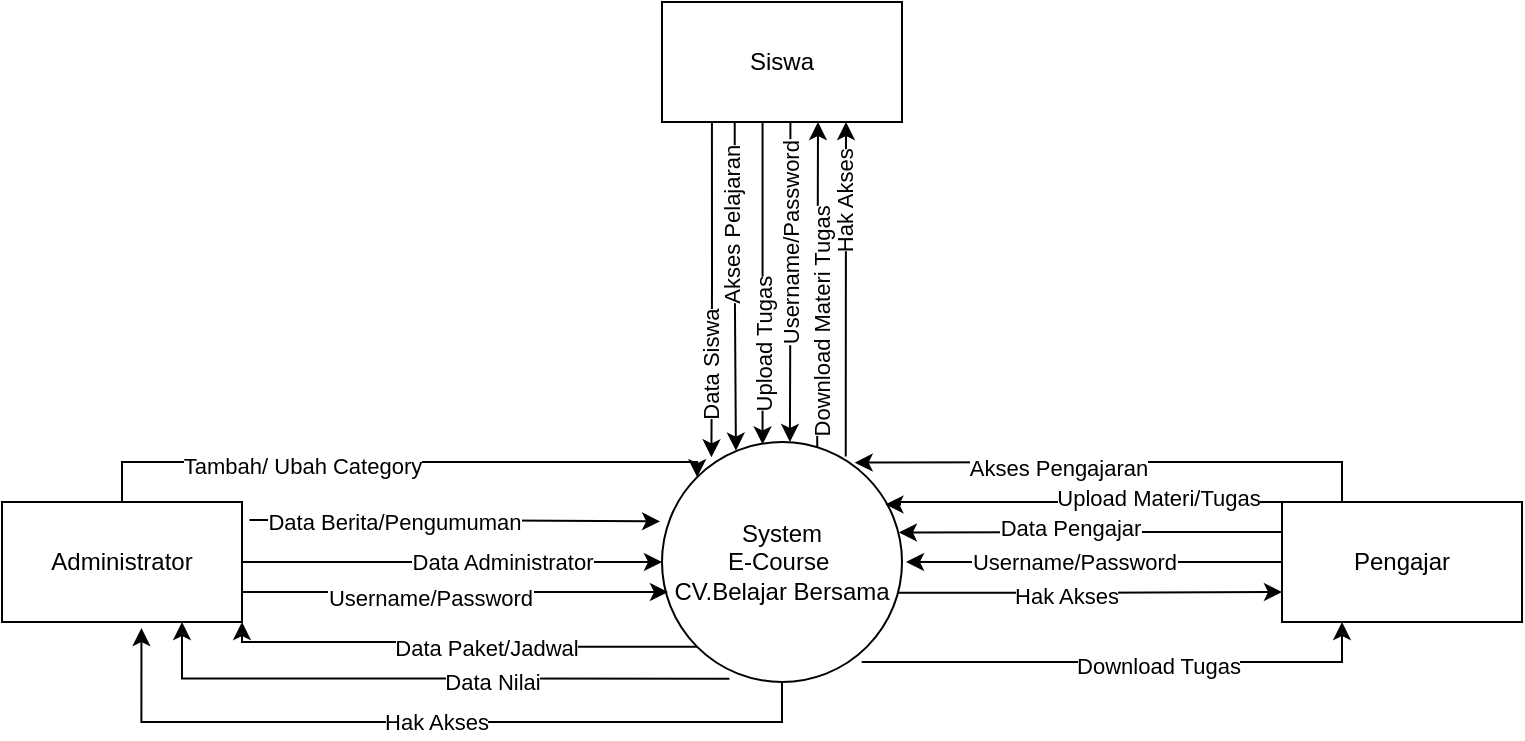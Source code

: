 <mxfile version="15.8.2" type="device"><diagram id="yWtKVX4H9pEYg_xD5EvB" name="Page-1"><mxGraphModel dx="261" dy="1269" grid="1" gridSize="10" guides="1" tooltips="1" connect="1" arrows="1" fold="1" page="1" pageScale="1" pageWidth="850" pageHeight="1100" math="0" shadow="0"><root><mxCell id="0"/><mxCell id="1" parent="0"/><mxCell id="GitUa54MUfBSeNYwl34V-16" style="edgeStyle=orthogonalEdgeStyle;rounded=0;orthogonalLoop=1;jettySize=auto;html=1;exitX=0;exitY=1;exitDx=0;exitDy=0;entryX=1;entryY=1;entryDx=0;entryDy=0;" parent="1" source="GitUa54MUfBSeNYwl34V-1" target="GitUa54MUfBSeNYwl34V-3" edge="1"><mxGeometry relative="1" as="geometry"><Array as="points"><mxPoint x="285" y="302"/><mxPoint x="285" y="300"/><mxPoint x="180" y="300"/></Array></mxGeometry></mxCell><mxCell id="GitUa54MUfBSeNYwl34V-17" value="Data Paket/Jadwal" style="edgeLabel;html=1;align=center;verticalAlign=middle;resizable=0;points=[];" parent="GitUa54MUfBSeNYwl34V-16" vertex="1" connectable="0"><mxGeometry x="-0.12" relative="1" as="geometry"><mxPoint as="offset"/></mxGeometry></mxCell><mxCell id="GitUa54MUfBSeNYwl34V-18" value="Hak Akses" style="edgeStyle=orthogonalEdgeStyle;rounded=0;orthogonalLoop=1;jettySize=auto;html=1;exitX=0.5;exitY=1;exitDx=0;exitDy=0;entryX=0.581;entryY=1.05;entryDx=0;entryDy=0;entryPerimeter=0;" parent="1" source="GitUa54MUfBSeNYwl34V-1" target="GitUa54MUfBSeNYwl34V-3" edge="1"><mxGeometry relative="1" as="geometry"><Array as="points"><mxPoint x="450" y="340"/><mxPoint x="130" y="340"/></Array></mxGeometry></mxCell><mxCell id="GitUa54MUfBSeNYwl34V-19" style="edgeStyle=orthogonalEdgeStyle;rounded=0;orthogonalLoop=1;jettySize=auto;html=1;entryX=0.75;entryY=1;entryDx=0;entryDy=0;exitX=0.281;exitY=0.986;exitDx=0;exitDy=0;exitPerimeter=0;" parent="1" source="GitUa54MUfBSeNYwl34V-1" target="GitUa54MUfBSeNYwl34V-3" edge="1"><mxGeometry relative="1" as="geometry"><Array as="points"><mxPoint x="150" y="318"/></Array></mxGeometry></mxCell><mxCell id="GitUa54MUfBSeNYwl34V-20" value="Data Nilai" style="edgeLabel;html=1;align=center;verticalAlign=middle;resizable=0;points=[];" parent="GitUa54MUfBSeNYwl34V-19" vertex="1" connectable="0"><mxGeometry x="-0.214" y="1" relative="1" as="geometry"><mxPoint as="offset"/></mxGeometry></mxCell><mxCell id="GitUa54MUfBSeNYwl34V-44" style="edgeStyle=orthogonalEdgeStyle;rounded=0;orthogonalLoop=1;jettySize=auto;html=1;entryX=0;entryY=0.75;entryDx=0;entryDy=0;exitX=0.981;exitY=0.628;exitDx=0;exitDy=0;exitPerimeter=0;" parent="1" source="GitUa54MUfBSeNYwl34V-1" target="GitUa54MUfBSeNYwl34V-35" edge="1"><mxGeometry relative="1" as="geometry"/></mxCell><mxCell id="GitUa54MUfBSeNYwl34V-46" value="Hak Akses" style="edgeLabel;html=1;align=center;verticalAlign=middle;resizable=0;points=[];" parent="GitUa54MUfBSeNYwl34V-44" vertex="1" connectable="0"><mxGeometry x="-0.127" y="-1" relative="1" as="geometry"><mxPoint as="offset"/></mxGeometry></mxCell><mxCell id="GitUa54MUfBSeNYwl34V-45" style="edgeStyle=orthogonalEdgeStyle;rounded=0;orthogonalLoop=1;jettySize=auto;html=1;entryX=0.25;entryY=1;entryDx=0;entryDy=0;exitX=0.832;exitY=0.917;exitDx=0;exitDy=0;exitPerimeter=0;" parent="1" source="GitUa54MUfBSeNYwl34V-1" target="GitUa54MUfBSeNYwl34V-35" edge="1"><mxGeometry relative="1" as="geometry"/></mxCell><mxCell id="GitUa54MUfBSeNYwl34V-47" value="Download Tugas" style="edgeLabel;html=1;align=center;verticalAlign=middle;resizable=0;points=[];" parent="GitUa54MUfBSeNYwl34V-45" vertex="1" connectable="0"><mxGeometry x="0.136" y="-2" relative="1" as="geometry"><mxPoint as="offset"/></mxGeometry></mxCell><mxCell id="GitUa54MUfBSeNYwl34V-55" style="edgeStyle=orthogonalEdgeStyle;rounded=0;orthogonalLoop=1;jettySize=auto;html=1;entryX=0.533;entryY=0;entryDx=0;entryDy=0;entryPerimeter=0;exitX=0.535;exitY=0.998;exitDx=0;exitDy=0;exitPerimeter=0;" parent="1" source="GitUa54MUfBSeNYwl34V-48" target="GitUa54MUfBSeNYwl34V-1" edge="1"><mxGeometry relative="1" as="geometry"><mxPoint x="454" y="80" as="sourcePoint"/><mxPoint x="454" y="40" as="targetPoint"/></mxGeometry></mxCell><mxCell id="GitUa54MUfBSeNYwl34V-56" value="Username/Password" style="edgeLabel;html=1;align=center;verticalAlign=middle;resizable=0;points=[];rotation=-90;" parent="GitUa54MUfBSeNYwl34V-55" vertex="1" connectable="0"><mxGeometry x="-0.136" y="1" relative="1" as="geometry"><mxPoint x="-1" y="-9" as="offset"/></mxGeometry></mxCell><mxCell id="GitUa54MUfBSeNYwl34V-57" style="edgeStyle=orthogonalEdgeStyle;rounded=0;orthogonalLoop=1;jettySize=auto;html=1;exitX=0.419;exitY=0.992;exitDx=0;exitDy=0;exitPerimeter=0;entryX=0.419;entryY=0.01;entryDx=0;entryDy=0;entryPerimeter=0;" parent="1" source="GitUa54MUfBSeNYwl34V-48" target="GitUa54MUfBSeNYwl34V-1" edge="1"><mxGeometry relative="1" as="geometry"><mxPoint x="430" y="50" as="sourcePoint"/><mxPoint x="441" y="130" as="targetPoint"/></mxGeometry></mxCell><mxCell id="GitUa54MUfBSeNYwl34V-58" value="Upload Tugas" style="edgeLabel;html=1;align=center;verticalAlign=middle;resizable=0;points=[];rotation=-90;" parent="GitUa54MUfBSeNYwl34V-57" vertex="1" connectable="0"><mxGeometry x="0.179" y="2" relative="1" as="geometry"><mxPoint x="-2" y="17" as="offset"/></mxGeometry></mxCell><mxCell id="GitUa54MUfBSeNYwl34V-61" style="edgeStyle=orthogonalEdgeStyle;rounded=0;orthogonalLoop=1;jettySize=auto;html=1;exitX=0.303;exitY=0.995;exitDx=0;exitDy=0;exitPerimeter=0;entryX=0.308;entryY=0.036;entryDx=0;entryDy=0;entryPerimeter=0;" parent="1" source="GitUa54MUfBSeNYwl34V-48" target="GitUa54MUfBSeNYwl34V-1" edge="1"><mxGeometry relative="1" as="geometry"><mxPoint x="425" y="200" as="sourcePoint"/><mxPoint x="425" y="160" as="targetPoint"/></mxGeometry></mxCell><mxCell id="GitUa54MUfBSeNYwl34V-62" value="Akses Pelajaran" style="edgeLabel;html=1;align=center;verticalAlign=middle;resizable=0;points=[];rotation=-90;" parent="GitUa54MUfBSeNYwl34V-61" vertex="1" connectable="0"><mxGeometry x="0.179" y="3" relative="1" as="geometry"><mxPoint x="-5" y="-45" as="offset"/></mxGeometry></mxCell><mxCell id="GitUa54MUfBSeNYwl34V-63" style="edgeStyle=orthogonalEdgeStyle;rounded=0;orthogonalLoop=1;jettySize=auto;html=1;entryX=0.206;entryY=0.064;entryDx=0;entryDy=0;exitX=0.208;exitY=0.977;exitDx=0;exitDy=0;entryPerimeter=0;exitPerimeter=0;" parent="1" source="GitUa54MUfBSeNYwl34V-48" target="GitUa54MUfBSeNYwl34V-1" edge="1"><mxGeometry relative="1" as="geometry"><mxPoint x="413" y="200" as="sourcePoint"/><mxPoint x="413" y="40" as="targetPoint"/></mxGeometry></mxCell><mxCell id="GitUa54MUfBSeNYwl34V-64" value="Data Siswa" style="edgeLabel;html=1;align=center;verticalAlign=middle;resizable=0;points=[];rotation=270;" parent="GitUa54MUfBSeNYwl34V-63" vertex="1" connectable="0"><mxGeometry x="0.283" relative="1" as="geometry"><mxPoint x="-1" y="15" as="offset"/></mxGeometry></mxCell><mxCell id="GitUa54MUfBSeNYwl34V-1" value="System &lt;br&gt;E-Course&amp;nbsp;&lt;br&gt;CV.Belajar Bersama" style="ellipse;whiteSpace=wrap;html=1;aspect=fixed;" parent="1" vertex="1"><mxGeometry x="390" y="200" width="120" height="120" as="geometry"/></mxCell><mxCell id="GitUa54MUfBSeNYwl34V-5" style="edgeStyle=orthogonalEdgeStyle;rounded=0;orthogonalLoop=1;jettySize=auto;html=1;entryX=0;entryY=0;entryDx=0;entryDy=0;exitX=0.5;exitY=0;exitDx=0;exitDy=0;" parent="1" source="GitUa54MUfBSeNYwl34V-3" target="GitUa54MUfBSeNYwl34V-1" edge="1"><mxGeometry relative="1" as="geometry"><mxPoint x="120" y="220" as="sourcePoint"/><Array as="points"><mxPoint x="120" y="210"/><mxPoint x="408" y="210"/></Array></mxGeometry></mxCell><mxCell id="GitUa54MUfBSeNYwl34V-6" value="Tambah/ Ubah Category" style="edgeLabel;html=1;align=center;verticalAlign=middle;resizable=0;points=[];" parent="GitUa54MUfBSeNYwl34V-5" vertex="1" connectable="0"><mxGeometry x="-0.306" y="-2" relative="1" as="geometry"><mxPoint as="offset"/></mxGeometry></mxCell><mxCell id="GitUa54MUfBSeNYwl34V-7" style="edgeStyle=orthogonalEdgeStyle;rounded=0;orthogonalLoop=1;jettySize=auto;html=1;entryX=-0.008;entryY=0.331;entryDx=0;entryDy=0;entryPerimeter=0;exitX=1.031;exitY=0.15;exitDx=0;exitDy=0;exitPerimeter=0;" parent="1" source="GitUa54MUfBSeNYwl34V-3" target="GitUa54MUfBSeNYwl34V-1" edge="1"><mxGeometry relative="1" as="geometry"/></mxCell><mxCell id="GitUa54MUfBSeNYwl34V-8" value="Data Berita/Pengumuman" style="edgeLabel;html=1;align=center;verticalAlign=middle;resizable=0;points=[];" parent="GitUa54MUfBSeNYwl34V-7" vertex="1" connectable="0"><mxGeometry x="-0.301" y="-1" relative="1" as="geometry"><mxPoint as="offset"/></mxGeometry></mxCell><mxCell id="GitUa54MUfBSeNYwl34V-9" style="edgeStyle=orthogonalEdgeStyle;rounded=0;orthogonalLoop=1;jettySize=auto;html=1;entryX=0;entryY=0.5;entryDx=0;entryDy=0;exitX=1;exitY=0.5;exitDx=0;exitDy=0;" parent="1" source="GitUa54MUfBSeNYwl34V-3" target="GitUa54MUfBSeNYwl34V-1" edge="1"><mxGeometry relative="1" as="geometry"/></mxCell><mxCell id="GitUa54MUfBSeNYwl34V-11" value="Data Administrator" style="edgeLabel;html=1;align=center;verticalAlign=middle;resizable=0;points=[];" parent="GitUa54MUfBSeNYwl34V-9" vertex="1" connectable="0"><mxGeometry x="0.235" relative="1" as="geometry"><mxPoint as="offset"/></mxGeometry></mxCell><mxCell id="GitUa54MUfBSeNYwl34V-12" style="edgeStyle=orthogonalEdgeStyle;rounded=0;orthogonalLoop=1;jettySize=auto;html=1;entryX=0.025;entryY=0.625;entryDx=0;entryDy=0;entryPerimeter=0;exitX=1;exitY=0.75;exitDx=0;exitDy=0;" parent="1" source="GitUa54MUfBSeNYwl34V-3" target="GitUa54MUfBSeNYwl34V-1" edge="1"><mxGeometry relative="1" as="geometry"/></mxCell><mxCell id="GitUa54MUfBSeNYwl34V-13" value="Username/Password" style="edgeLabel;html=1;align=center;verticalAlign=middle;resizable=0;points=[];" parent="GitUa54MUfBSeNYwl34V-12" vertex="1" connectable="0"><mxGeometry x="-0.117" y="-3" relative="1" as="geometry"><mxPoint as="offset"/></mxGeometry></mxCell><mxCell id="GitUa54MUfBSeNYwl34V-3" value="Administrator" style="rounded=0;whiteSpace=wrap;html=1;" parent="1" vertex="1"><mxGeometry x="60" y="230" width="120" height="60" as="geometry"/></mxCell><mxCell id="GitUa54MUfBSeNYwl34V-36" style="edgeStyle=orthogonalEdgeStyle;rounded=0;orthogonalLoop=1;jettySize=auto;html=1;entryX=0.803;entryY=0.086;entryDx=0;entryDy=0;exitX=0.25;exitY=0;exitDx=0;exitDy=0;entryPerimeter=0;" parent="1" source="GitUa54MUfBSeNYwl34V-35" target="GitUa54MUfBSeNYwl34V-1" edge="1"><mxGeometry relative="1" as="geometry"/></mxCell><mxCell id="GitUa54MUfBSeNYwl34V-40" value="Akses Pengajaran" style="edgeLabel;html=1;align=center;verticalAlign=middle;resizable=0;points=[];" parent="GitUa54MUfBSeNYwl34V-36" vertex="1" connectable="0"><mxGeometry x="0.232" y="2" relative="1" as="geometry"><mxPoint as="offset"/></mxGeometry></mxCell><mxCell id="GitUa54MUfBSeNYwl34V-37" style="edgeStyle=orthogonalEdgeStyle;rounded=0;orthogonalLoop=1;jettySize=auto;html=1;exitX=0;exitY=0.25;exitDx=0;exitDy=0;entryX=0.987;entryY=0.377;entryDx=0;entryDy=0;entryPerimeter=0;" parent="1" source="GitUa54MUfBSeNYwl34V-35" target="GitUa54MUfBSeNYwl34V-1" edge="1"><mxGeometry relative="1" as="geometry"><mxPoint x="510" y="248" as="targetPoint"/></mxGeometry></mxCell><mxCell id="GitUa54MUfBSeNYwl34V-42" value="Data Pengajar" style="edgeLabel;html=1;align=center;verticalAlign=middle;resizable=0;points=[];" parent="GitUa54MUfBSeNYwl34V-37" vertex="1" connectable="0"><mxGeometry x="0.113" y="-2" relative="1" as="geometry"><mxPoint as="offset"/></mxGeometry></mxCell><mxCell id="GitUa54MUfBSeNYwl34V-38" style="edgeStyle=orthogonalEdgeStyle;rounded=0;orthogonalLoop=1;jettySize=auto;html=1;exitX=0;exitY=0.75;exitDx=0;exitDy=0;" parent="1" source="GitUa54MUfBSeNYwl34V-35" edge="1"><mxGeometry relative="1" as="geometry"><mxPoint x="512" y="260" as="targetPoint"/><Array as="points"><mxPoint x="700" y="260"/><mxPoint x="512" y="260"/></Array></mxGeometry></mxCell><mxCell id="GitUa54MUfBSeNYwl34V-43" value="Username/Password" style="edgeLabel;html=1;align=center;verticalAlign=middle;resizable=0;points=[];" parent="GitUa54MUfBSeNYwl34V-38" vertex="1" connectable="0"><mxGeometry x="0.172" relative="1" as="geometry"><mxPoint as="offset"/></mxGeometry></mxCell><mxCell id="GitUa54MUfBSeNYwl34V-39" style="edgeStyle=orthogonalEdgeStyle;rounded=0;orthogonalLoop=1;jettySize=auto;html=1;exitX=0;exitY=0;exitDx=0;exitDy=0;entryX=0.931;entryY=0.26;entryDx=0;entryDy=0;entryPerimeter=0;" parent="1" source="GitUa54MUfBSeNYwl34V-35" target="GitUa54MUfBSeNYwl34V-1" edge="1"><mxGeometry relative="1" as="geometry"><Array as="points"><mxPoint x="509" y="230"/><mxPoint x="509" y="231"/></Array></mxGeometry></mxCell><mxCell id="GitUa54MUfBSeNYwl34V-41" value="Upload Materi/Tugas" style="edgeLabel;html=1;align=center;verticalAlign=middle;resizable=0;points=[];" parent="GitUa54MUfBSeNYwl34V-39" vertex="1" connectable="0"><mxGeometry x="-0.375" y="-2" relative="1" as="geometry"><mxPoint as="offset"/></mxGeometry></mxCell><mxCell id="GitUa54MUfBSeNYwl34V-35" value="Pengajar" style="rounded=0;whiteSpace=wrap;html=1;" parent="1" vertex="1"><mxGeometry x="700" y="230" width="120" height="60" as="geometry"/></mxCell><mxCell id="GitUa54MUfBSeNYwl34V-49" style="edgeStyle=orthogonalEdgeStyle;rounded=0;orthogonalLoop=1;jettySize=auto;html=1;entryX=0.75;entryY=1;entryDx=0;entryDy=0;exitX=0.749;exitY=0.06;exitDx=0;exitDy=0;exitPerimeter=0;" parent="1" edge="1"><mxGeometry relative="1" as="geometry"><mxPoint x="482" y="40" as="targetPoint"/><Array as="points"><mxPoint x="482" y="160"/><mxPoint x="482" y="160"/></Array><mxPoint x="481.88" y="207.2" as="sourcePoint"/></mxGeometry></mxCell><mxCell id="GitUa54MUfBSeNYwl34V-50" value="Hak Akses" style="edgeLabel;html=1;align=center;verticalAlign=middle;resizable=0;points=[];rotation=-90;" parent="GitUa54MUfBSeNYwl34V-49" vertex="1" connectable="0"><mxGeometry x="-0.226" y="-2" relative="1" as="geometry"><mxPoint x="-2" y="-63" as="offset"/></mxGeometry></mxCell><mxCell id="GitUa54MUfBSeNYwl34V-51" style="edgeStyle=orthogonalEdgeStyle;rounded=0;orthogonalLoop=1;jettySize=auto;html=1;exitX=0.647;exitY=0.023;exitDx=0;exitDy=0;exitPerimeter=0;" parent="1" source="GitUa54MUfBSeNYwl34V-1" edge="1"><mxGeometry relative="1" as="geometry"><mxPoint x="468" y="180" as="sourcePoint"/><mxPoint x="468" y="40" as="targetPoint"/><Array as="points"><mxPoint x="468" y="200"/><mxPoint x="468" y="200"/><mxPoint x="468" y="40"/></Array></mxGeometry></mxCell><mxCell id="GitUa54MUfBSeNYwl34V-52" value="Download Materi Tugas" style="edgeLabel;html=1;align=center;verticalAlign=middle;resizable=0;points=[];rotation=-90;" parent="GitUa54MUfBSeNYwl34V-51" vertex="1" connectable="0"><mxGeometry x="-0.55" y="3" relative="1" as="geometry"><mxPoint x="5" y="-26" as="offset"/></mxGeometry></mxCell><mxCell id="GitUa54MUfBSeNYwl34V-48" value="Siswa" style="rounded=0;whiteSpace=wrap;html=1;" parent="1" vertex="1"><mxGeometry x="390" y="-20" width="120" height="60" as="geometry"/></mxCell></root></mxGraphModel></diagram></mxfile>